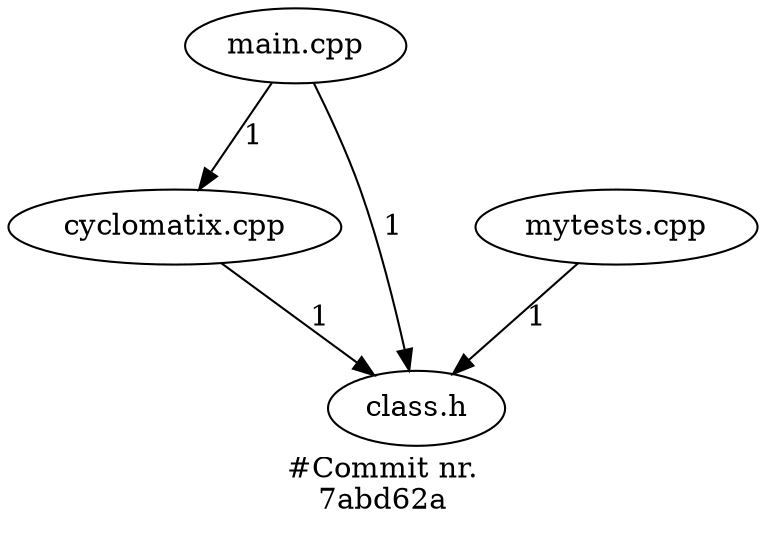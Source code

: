 digraph foo{
"cyclomatix.cpp"->"class.h"[label = "1"];
"main.cpp"->"class.h"[label = "1"];
"main.cpp"->"cyclomatix.cpp"[label = "1"];
"mytests.cpp"->"class.h"[label = "1"];
label = "#Commit nr.
7abd62a"
}
